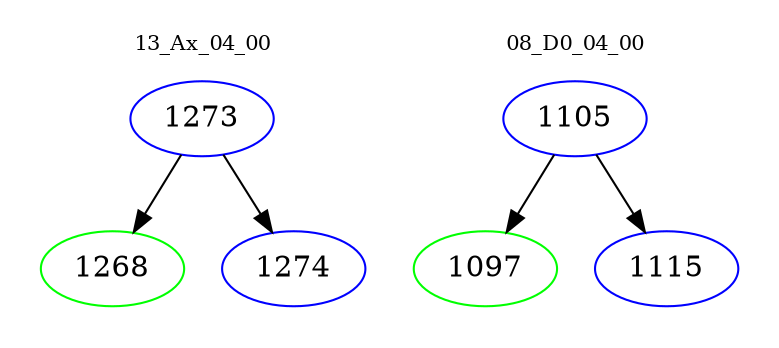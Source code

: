 digraph{
subgraph cluster_0 {
color = white
label = "13_Ax_04_00";
fontsize=10;
T0_1273 [label="1273", color="blue"]
T0_1273 -> T0_1268 [color="black"]
T0_1268 [label="1268", color="green"]
T0_1273 -> T0_1274 [color="black"]
T0_1274 [label="1274", color="blue"]
}
subgraph cluster_1 {
color = white
label = "08_D0_04_00";
fontsize=10;
T1_1105 [label="1105", color="blue"]
T1_1105 -> T1_1097 [color="black"]
T1_1097 [label="1097", color="green"]
T1_1105 -> T1_1115 [color="black"]
T1_1115 [label="1115", color="blue"]
}
}
